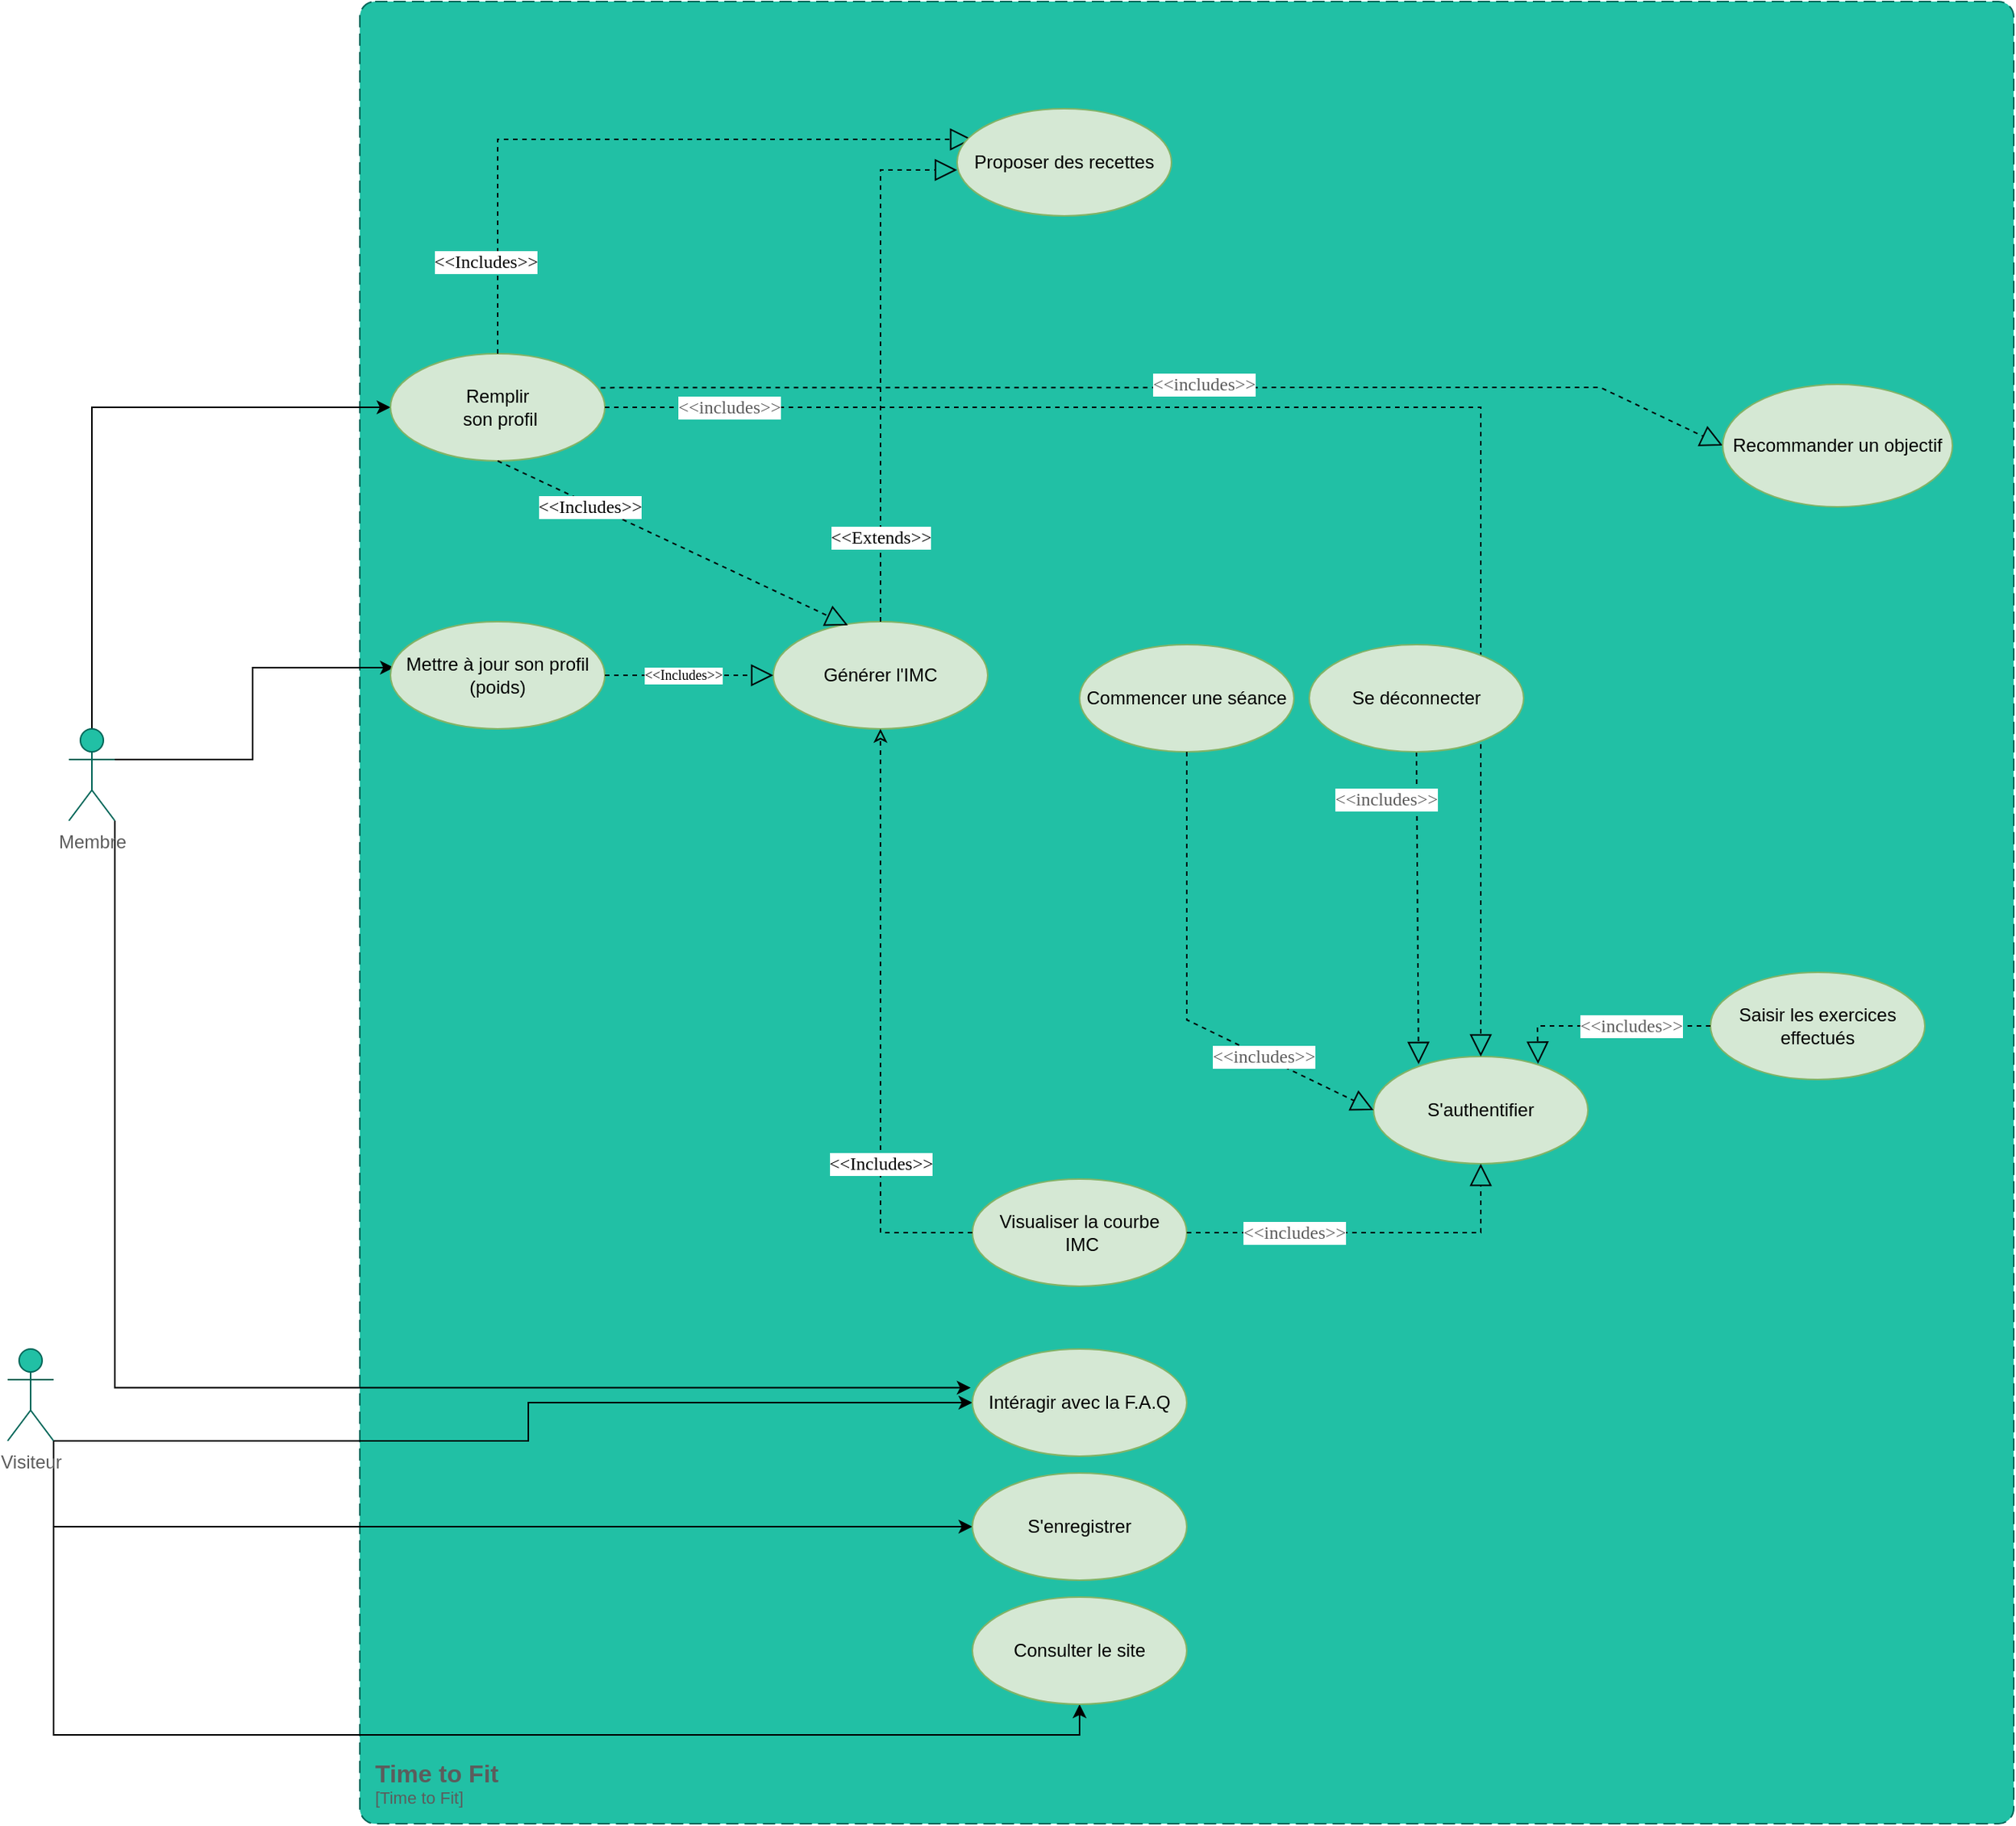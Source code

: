 <mxfile version="16.5.1" type="device" pages="5"><diagram name="Use_case_Diagram" id="awk_IEu2Z2gVNe7rX8bI"><mxGraphModel dx="2782" dy="1102" grid="1" gridSize="10" guides="1" tooltips="1" connect="1" arrows="1" fold="1" page="1" pageScale="1" pageWidth="827" pageHeight="1169" math="0" shadow="0"><root><mxCell id="fLrZU8lNia59K8IGwUj8-0"/><mxCell id="fLrZU8lNia59K8IGwUj8-1" parent="fLrZU8lNia59K8IGwUj8-0"/><object placeholders="1" c4Name="Time to Fit" c4Type="SystemScopeBoundary" c4Application="Time to Fit" label="&lt;font style=&quot;font-size: 16px&quot;&gt;&lt;b&gt;&lt;div style=&quot;text-align: left&quot;&gt;%c4Name%&lt;/div&gt;&lt;/b&gt;&lt;/font&gt;&lt;div style=&quot;text-align: left&quot;&gt;[%c4Application%]&lt;/div&gt;" id="5-Moo6bqKRFE8r_fywq4-5"><mxCell style="rounded=1;fontSize=11;whiteSpace=wrap;html=1;dashed=1;arcSize=20;labelBackgroundColor=none;align=left;verticalAlign=bottom;labelBorderColor=none;spacingTop=0;spacing=10;dashPattern=8 4;metaEdit=1;rotatable=0;perimeter=rectanglePerimeter;noLabel=0;labelPadding=0;allowArrows=0;connectable=0;expand=0;recursiveResize=0;editable=1;pointerEvents=0;absoluteArcSize=1;points=[[0.25,0,0],[0.5,0,0],[0.75,0,0],[1,0.25,0],[1,0.5,0],[1,0.75,0],[0.75,1,0],[0.5,1,0],[0.25,1,0],[0,0.75,0],[0,0.5,0],[0,0.25,0]];fillColor=#21C0A5;strokeColor=#006658;fontColor=#5C5C5C;" parent="fLrZU8lNia59K8IGwUj8-1" vertex="1"><mxGeometry x="40" y="40" width="1080" height="1190" as="geometry"/></mxCell></object><mxCell id="AqdULosHi5ma1TWGIXuR-11" style="edgeStyle=orthogonalEdgeStyle;rounded=0;orthogonalLoop=1;jettySize=auto;html=1;exitX=0.5;exitY=0;exitDx=0;exitDy=0;exitPerimeter=0;entryX=0;entryY=0.5;entryDx=0;entryDy=0;" edge="1" parent="fLrZU8lNia59K8IGwUj8-1" source="5-Moo6bqKRFE8r_fywq4-2" target="5-Moo6bqKRFE8r_fywq4-6"><mxGeometry relative="1" as="geometry"/></mxCell><mxCell id="AqdULosHi5ma1TWGIXuR-12" style="edgeStyle=orthogonalEdgeStyle;rounded=0;orthogonalLoop=1;jettySize=auto;html=1;exitX=1;exitY=0.333;exitDx=0;exitDy=0;exitPerimeter=0;entryX=0.016;entryY=0.428;entryDx=0;entryDy=0;entryPerimeter=0;" edge="1" parent="fLrZU8lNia59K8IGwUj8-1" source="5-Moo6bqKRFE8r_fywq4-2" target="5-Moo6bqKRFE8r_fywq4-39"><mxGeometry relative="1" as="geometry"/></mxCell><mxCell id="AqdULosHi5ma1TWGIXuR-13" style="edgeStyle=orthogonalEdgeStyle;rounded=0;orthogonalLoop=1;jettySize=auto;html=1;exitX=1;exitY=1;exitDx=0;exitDy=0;exitPerimeter=0;entryX=-0.008;entryY=0.361;entryDx=0;entryDy=0;entryPerimeter=0;fontSize=9;" edge="1" parent="fLrZU8lNia59K8IGwUj8-1" source="5-Moo6bqKRFE8r_fywq4-2" target="5-Moo6bqKRFE8r_fywq4-13"><mxGeometry relative="1" as="geometry"><Array as="points"><mxPoint x="-120" y="945"/></Array></mxGeometry></mxCell><mxCell id="5-Moo6bqKRFE8r_fywq4-2" value="Membre" style="shape=umlActor;verticalLabelPosition=bottom;verticalAlign=top;html=1;fillColor=#21C0A5;strokeColor=#006658;fontColor=#5C5C5C;" parent="fLrZU8lNia59K8IGwUj8-1" vertex="1"><mxGeometry x="-150" y="515" width="30" height="60" as="geometry"/></mxCell><mxCell id="AqdULosHi5ma1TWGIXuR-14" style="edgeStyle=orthogonalEdgeStyle;rounded=0;orthogonalLoop=1;jettySize=auto;html=1;exitX=1;exitY=1;exitDx=0;exitDy=0;exitPerimeter=0;entryX=0.5;entryY=1;entryDx=0;entryDy=0;fontSize=9;" edge="1" parent="fLrZU8lNia59K8IGwUj8-1" source="5-Moo6bqKRFE8r_fywq4-3" target="5-Moo6bqKRFE8r_fywq4-18"><mxGeometry relative="1" as="geometry"/></mxCell><mxCell id="AqdULosHi5ma1TWGIXuR-15" style="edgeStyle=orthogonalEdgeStyle;rounded=0;orthogonalLoop=1;jettySize=auto;html=1;exitX=1;exitY=1;exitDx=0;exitDy=0;exitPerimeter=0;entryX=0;entryY=0.5;entryDx=0;entryDy=0;fontSize=9;" edge="1" parent="fLrZU8lNia59K8IGwUj8-1" source="5-Moo6bqKRFE8r_fywq4-3" target="B6ZZCcpnUKU3HFgtWo5v-0"><mxGeometry relative="1" as="geometry"/></mxCell><mxCell id="AqdULosHi5ma1TWGIXuR-16" style="edgeStyle=orthogonalEdgeStyle;rounded=0;orthogonalLoop=1;jettySize=auto;html=1;exitX=1;exitY=1;exitDx=0;exitDy=0;exitPerimeter=0;entryX=0;entryY=0.5;entryDx=0;entryDy=0;fontSize=9;" edge="1" parent="fLrZU8lNia59K8IGwUj8-1" source="5-Moo6bqKRFE8r_fywq4-3" target="5-Moo6bqKRFE8r_fywq4-13"><mxGeometry relative="1" as="geometry"><Array as="points"><mxPoint x="150" y="980"/><mxPoint x="150" y="955"/></Array></mxGeometry></mxCell><mxCell id="5-Moo6bqKRFE8r_fywq4-3" value="Visiteur" style="shape=umlActor;verticalLabelPosition=bottom;verticalAlign=top;html=1;fillColor=#21C0A5;strokeColor=#006658;fontColor=#5C5C5C;" parent="fLrZU8lNia59K8IGwUj8-1" vertex="1"><mxGeometry x="-190" y="920" width="30" height="60" as="geometry"/></mxCell><mxCell id="5-Moo6bqKRFE8r_fywq4-6" value="&lt;div&gt;Remplir&lt;/div&gt;&amp;nbsp;son profil" style="ellipse;whiteSpace=wrap;html=1;fillColor=#d5e8d4;strokeColor=#82b366;" parent="fLrZU8lNia59K8IGwUj8-1" vertex="1"><mxGeometry x="60" y="270" width="140" height="70" as="geometry"/></mxCell><mxCell id="5-Moo6bqKRFE8r_fywq4-7" value="S'authentifier" style="ellipse;whiteSpace=wrap;html=1;fillColor=#d5e8d4;strokeColor=#82b366;" parent="fLrZU8lNia59K8IGwUj8-1" vertex="1"><mxGeometry x="701.99" y="729" width="140" height="70" as="geometry"/></mxCell><mxCell id="5-Moo6bqKRFE8r_fywq4-10" value="Commencer une séance" style="ellipse;whiteSpace=wrap;html=1;fillColor=#d5e8d4;strokeColor=#82b366;" parent="fLrZU8lNia59K8IGwUj8-1" vertex="1"><mxGeometry x="509.99" y="460" width="140" height="70" as="geometry"/></mxCell><mxCell id="5-Moo6bqKRFE8r_fywq4-11" value="" style="endArrow=block;dashed=1;endFill=0;endSize=12;html=1;rounded=0;entryX=0;entryY=0.5;entryDx=0;entryDy=0;strokeColor=#000807;fontColor=#5C5C5C;exitX=0.5;exitY=1;exitDx=0;exitDy=0;strokeWidth=1;" parent="fLrZU8lNia59K8IGwUj8-1" source="5-Moo6bqKRFE8r_fywq4-10" target="5-Moo6bqKRFE8r_fywq4-7" edge="1"><mxGeometry width="160" relative="1" as="geometry"><mxPoint x="589.99" y="580" as="sourcePoint"/><mxPoint x="649.99" y="680" as="targetPoint"/><Array as="points"><mxPoint x="580" y="705"/></Array></mxGeometry></mxCell><mxCell id="5-Moo6bqKRFE8r_fywq4-12" value="&amp;lt;&amp;lt;includes&amp;gt;&amp;gt;" style="edgeLabel;html=1;align=center;verticalAlign=middle;resizable=0;points=[];fontColor=#5C5C5C;fontFamily=Lucida Console;fontSize=12;" parent="5-Moo6bqKRFE8r_fywq4-11" vertex="1" connectable="0"><mxGeometry x="-0.149" relative="1" as="geometry"><mxPoint x="50" y="67" as="offset"/></mxGeometry></mxCell><mxCell id="5-Moo6bqKRFE8r_fywq4-13" value="Intéragir avec la F.A.Q" style="ellipse;whiteSpace=wrap;html=1;fillColor=#d5e8d4;strokeColor=#82b366;" parent="fLrZU8lNia59K8IGwUj8-1" vertex="1"><mxGeometry x="439.99" y="920" width="140" height="70" as="geometry"/></mxCell><mxCell id="5-Moo6bqKRFE8r_fywq4-18" value="Consulter le site&lt;span style=&quot;color: rgba(0 , 0 , 0 , 0) ; font-family: monospace ; font-size: 0px&quot;&gt;%3CmxGraphModel%3E%3Croot%3E%3CmxCell%20id%3D%220%22%2F%3E%3CmxCell%20id%3D%221%22%20parent%3D%220%22%2F%3E%3CmxCell%20id%3D%222%22%20value%3D%22%22%20style%3D%22endArrow%3Dblock%3Bdashed%3D1%3BendFill%3D0%3BendSize%3D12%3Bhtml%3D1%3Brounded%3D0%3BentryX%3D0.5%3BentryY%3D0%3BentryDx%3D0%3BentryDy%3D0%3B%22%20edge%3D%221%22%20parent%3D%221%22%3E%3CmxGeometry%20width%3D%22160%22%20relative%3D%221%22%20as%3D%22geometry%22%3E%3CmxPoint%20x%3D%22-310%22%20y%3D%22-660.56%22%20as%3D%22sourcePoint%22%2F%3E%3CmxPoint%20x%3D%22-220%22%20y%3D%22-530%22%20as%3D%22targetPoint%22%2F%3E%3CArray%20as%3D%22points%22%3E%3CmxPoint%20x%3D%22-220%22%20y%3D%22-661%22%2F%3E%3C%2FArray%3E%3C%2FmxGeometry%3E%3C%2FmxCell%3E%3C%2Froot%3E%3C%2FmxGraphModel%3E&lt;/span&gt;" style="ellipse;whiteSpace=wrap;html=1;fillColor=#d5e8d4;strokeColor=#82b366;" parent="fLrZU8lNia59K8IGwUj8-1" vertex="1"><mxGeometry x="439.99" y="1082" width="140" height="70" as="geometry"/></mxCell><mxCell id="5-Moo6bqKRFE8r_fywq4-21" value="Saisir les exercices effectués&lt;span style=&quot;color: rgba(0 , 0 , 0 , 0) ; font-family: monospace ; font-size: 0px&quot;&gt;%3CmxGraphModel%3E%3Croot%3E%3CmxCell%20id%3D%220%22%2F%3E%3CmxCell%20id%3D%221%22%20parent%3D%220%22%2F%3E%3CmxCell%20id%3D%222%22%20value%3D%22%22%20style%3D%22endArrow%3Dblock%3Bdashed%3D1%3BendFill%3D0%3BendSize%3D12%3Bhtml%3D1%3Brounded%3D0%3BentryX%3D0.5%3BentryY%3D0%3BentryDx%3D0%3BentryDy%3D0%3B%22%20edge%3D%221%22%20parent%3D%221%22%3E%3CmxGeometry%20width%3D%22160%22%20relative%3D%221%22%20as%3D%22geometry%22%3E%3CmxPoint%20x%3D%22-310%22%20y%3D%22-660.56%22%20as%3D%22sourcePoint%22%2F%3E%3CmxPoint%20x%3D%22-220%22%20y%3D%22-530%22%20as%3D%22targetPoint%22%2F%3E%3CArray%20as%3D%22points%22%3E%3CmxPoint%20x%3D%22-220%22%20y%3D%22-661%22%2F%3E%3C%2FArray%3E%3C%2FmxGeometry%3E%3C%2FmxCell%3E%3C%2Froot%3E%3C%2FmxGraphModel%3E&lt;/span&gt;" style="ellipse;whiteSpace=wrap;html=1;fillColor=#d5e8d4;strokeColor=#82b366;" parent="fLrZU8lNia59K8IGwUj8-1" vertex="1"><mxGeometry x="921.99" y="674" width="140" height="70" as="geometry"/></mxCell><mxCell id="5-Moo6bqKRFE8r_fywq4-22" value="" style="endArrow=block;dashed=1;endFill=0;endSize=12;html=1;rounded=0;exitX=0.767;exitY=0.067;exitDx=0;exitDy=0;exitPerimeter=0;strokeColor=#000807;fontColor=#5C5C5C;entryX=0.767;entryY=0.067;entryDx=0;entryDy=0;entryPerimeter=0;strokeWidth=1;" parent="fLrZU8lNia59K8IGwUj8-1" target="5-Moo6bqKRFE8r_fywq4-7" edge="1"><mxGeometry width="160" relative="1" as="geometry"><mxPoint x="921.99" y="709" as="sourcePoint"/><mxPoint x="501.99" y="748.44" as="targetPoint"/><Array as="points"><mxPoint x="808.99" y="709"/></Array></mxGeometry></mxCell><mxCell id="5-Moo6bqKRFE8r_fywq4-23" value="&amp;lt;&amp;lt;includes&amp;gt;&amp;gt;" style="edgeLabel;html=1;align=center;verticalAlign=middle;resizable=0;points=[];fontColor=#5C5C5C;fontFamily=Lucida Console;fontSize=12;" parent="5-Moo6bqKRFE8r_fywq4-22" vertex="1" connectable="0"><mxGeometry x="-0.078" y="1" relative="1" as="geometry"><mxPoint x="11" y="-1" as="offset"/></mxGeometry></mxCell><mxCell id="5-Moo6bqKRFE8r_fywq4-24" value="Visualiser la courbe&lt;br&gt;&amp;nbsp;IMC" style="ellipse;whiteSpace=wrap;html=1;fillColor=#d5e8d4;strokeColor=#82b366;" parent="fLrZU8lNia59K8IGwUj8-1" vertex="1"><mxGeometry x="439.99" y="809" width="140" height="70" as="geometry"/></mxCell><mxCell id="5-Moo6bqKRFE8r_fywq4-25" value="" style="endArrow=block;dashed=1;endFill=0;endSize=12;html=1;rounded=0;strokeColor=#000807;fontColor=#5C5C5C;entryX=1;entryY=0.5;entryDx=0;entryDy=0;exitX=1;exitY=0.5;exitDx=0;exitDy=0;strokeWidth=1;" parent="fLrZU8lNia59K8IGwUj8-1" source="5-Moo6bqKRFE8r_fywq4-24" edge="1"><mxGeometry width="160" relative="1" as="geometry"><mxPoint x="881.99" y="849" as="sourcePoint"/><mxPoint x="771.99" y="799" as="targetPoint"/><Array as="points"><mxPoint x="772" y="844"/></Array></mxGeometry></mxCell><mxCell id="5-Moo6bqKRFE8r_fywq4-26" value="&amp;lt;&amp;lt;includes&amp;gt;&amp;gt;" style="edgeLabel;html=1;align=center;verticalAlign=middle;resizable=0;points=[];fontColor=#5C5C5C;fontFamily=Lucida Console;fontSize=12;" parent="5-Moo6bqKRFE8r_fywq4-25" vertex="1" connectable="0"><mxGeometry x="0.078" y="-1" relative="1" as="geometry"><mxPoint x="-58" y="-1" as="offset"/></mxGeometry></mxCell><mxCell id="5-Moo6bqKRFE8r_fywq4-28" value="" style="endArrow=block;dashed=1;endFill=0;endSize=12;html=1;rounded=0;strokeColor=#000807;fontColor=#5C5C5C;exitX=0.5;exitY=1;exitDx=0;exitDy=0;entryX=0.21;entryY=0.071;entryDx=0;entryDy=0;entryPerimeter=0;strokeWidth=1;" parent="fLrZU8lNia59K8IGwUj8-1" source="5-Moo6bqKRFE8r_fywq4-27" target="5-Moo6bqKRFE8r_fywq4-7" edge="1"><mxGeometry width="160" relative="1" as="geometry"><mxPoint x="730" y="590" as="sourcePoint"/><mxPoint x="729.99" y="670" as="targetPoint"/><Array as="points"/></mxGeometry></mxCell><mxCell id="5-Moo6bqKRFE8r_fywq4-29" value="&amp;lt;&amp;lt;includes&amp;gt;&amp;gt;" style="edgeLabel;html=1;align=center;verticalAlign=middle;resizable=0;points=[];fontColor=#5C5C5C;fontFamily=Lucida Console;fontSize=12;" parent="5-Moo6bqKRFE8r_fywq4-28" vertex="1" connectable="0"><mxGeometry x="-0.004" y="-3" relative="1" as="geometry"><mxPoint x="-18" y="-71" as="offset"/></mxGeometry></mxCell><mxCell id="5-Moo6bqKRFE8r_fywq4-30" value="Générer l'IMC" style="ellipse;whiteSpace=wrap;html=1;fillColor=#d5e8d4;strokeColor=#82b366;" parent="fLrZU8lNia59K8IGwUj8-1" vertex="1"><mxGeometry x="310" y="445" width="140" height="70" as="geometry"/></mxCell><mxCell id="5-Moo6bqKRFE8r_fywq4-31" value="" style="endArrow=block;dashed=1;endFill=0;endSize=12;html=1;rounded=0;strokeColor=#000807;fontColor=#5C5C5C;exitX=0.5;exitY=0;exitDx=0;exitDy=0;strokeWidth=1;entryX=0.071;entryY=0.286;entryDx=0;entryDy=0;entryPerimeter=0;" parent="fLrZU8lNia59K8IGwUj8-1" source="5-Moo6bqKRFE8r_fywq4-6" target="5-Moo6bqKRFE8r_fywq4-34" edge="1"><mxGeometry width="160" relative="1" as="geometry"><mxPoint x="460" y="675" as="sourcePoint"/><mxPoint x="440" y="110" as="targetPoint"/><Array as="points"><mxPoint x="130" y="130"/></Array></mxGeometry></mxCell><mxCell id="5-Moo6bqKRFE8r_fywq4-33" value="&amp;lt;&amp;lt;Includes&amp;gt;&amp;gt;" style="edgeLabel;html=1;align=center;verticalAlign=middle;resizable=0;points=[];fontFamily=Lucida Console;fontSize=12;" parent="5-Moo6bqKRFE8r_fywq4-31" vertex="1" connectable="0"><mxGeometry x="-0.283" y="2" relative="1" as="geometry"><mxPoint x="-30" y="82" as="offset"/></mxGeometry></mxCell><mxCell id="5-Moo6bqKRFE8r_fywq4-34" value="Proposer des recettes" style="ellipse;whiteSpace=wrap;html=1;fillColor=#d5e8d4;strokeColor=#82b366;" parent="fLrZU8lNia59K8IGwUj8-1" vertex="1"><mxGeometry x="430" y="110" width="140" height="70" as="geometry"/></mxCell><mxCell id="5-Moo6bqKRFE8r_fywq4-37" value="" style="rounded=0;orthogonalLoop=1;jettySize=auto;html=1;strokeWidth=1;dashed=1;startArrow=none;endArrow=classic;edgeStyle=orthogonalEdgeStyle;startFill=0;endFill=0;strokeColor=#020502;sketch=0;exitX=0;exitY=0.5;exitDx=0;exitDy=0;entryX=0.5;entryY=1;entryDx=0;entryDy=0;" parent="fLrZU8lNia59K8IGwUj8-1" edge="1"><mxGeometry relative="1" as="geometry"><mxPoint x="439.95" y="844" as="sourcePoint"/><mxPoint x="379.96" y="515" as="targetPoint"/><Array as="points"><mxPoint x="380" y="844"/></Array></mxGeometry></mxCell><mxCell id="5-Moo6bqKRFE8r_fywq4-38" value="&lt;div style=&quot;font-size: 12px;&quot;&gt;&amp;lt;&amp;lt;Includes&amp;gt;&amp;gt;&lt;/div&gt;" style="edgeLabel;html=1;align=center;verticalAlign=middle;resizable=0;points=[];fontFamily=Lucida Console;fontSize=12;" parent="5-Moo6bqKRFE8r_fywq4-37" vertex="1" connectable="0"><mxGeometry x="-0.706" y="-1" relative="1" as="geometry"><mxPoint x="-3" y="-44" as="offset"/></mxGeometry></mxCell><mxCell id="5-Moo6bqKRFE8r_fywq4-39" value="Mettre à jour son profil&lt;br&gt;(poids)" style="ellipse;whiteSpace=wrap;html=1;fillColor=#d5e8d4;strokeColor=#82b366;" parent="fLrZU8lNia59K8IGwUj8-1" vertex="1"><mxGeometry x="60" y="445" width="140" height="70" as="geometry"/></mxCell><mxCell id="B6ZZCcpnUKU3HFgtWo5v-0" value="S'enregistrer" style="ellipse;whiteSpace=wrap;html=1;fillColor=#d5e8d4;strokeColor=#82b366;" parent="fLrZU8lNia59K8IGwUj8-1" vertex="1"><mxGeometry x="439.99" y="1001" width="140" height="70" as="geometry"/></mxCell><mxCell id="AqdULosHi5ma1TWGIXuR-7" value="" style="endArrow=block;dashed=1;endFill=0;endSize=12;html=1;rounded=0;entryX=0;entryY=0.5;entryDx=0;entryDy=0;strokeColor=#000807;fontColor=#5C5C5C;exitX=1;exitY=0.5;exitDx=0;exitDy=0;strokeWidth=1;" edge="1" parent="fLrZU8lNia59K8IGwUj8-1" source="5-Moo6bqKRFE8r_fywq4-39" target="5-Moo6bqKRFE8r_fywq4-30"><mxGeometry width="160" relative="1" as="geometry"><mxPoint x="180.0" y="460" as="sourcePoint"/><mxPoint x="334.66" y="406.99" as="targetPoint"/><Array as="points"/></mxGeometry></mxCell><mxCell id="AqdULosHi5ma1TWGIXuR-8" value="&amp;lt;&amp;lt;Includes&amp;gt;&amp;gt;" style="edgeLabel;html=1;align=center;verticalAlign=middle;resizable=0;points=[];fontFamily=Lucida Console;fontSize=9;" vertex="1" connectable="0" parent="AqdULosHi5ma1TWGIXuR-7"><mxGeometry x="-0.283" y="2" relative="1" as="geometry"><mxPoint x="11" y="2" as="offset"/></mxGeometry></mxCell><mxCell id="AqdULosHi5ma1TWGIXuR-18" value="" style="endArrow=block;dashed=1;endFill=0;endSize=12;html=1;rounded=0;strokeColor=#000807;fontColor=#5C5C5C;exitX=0.5;exitY=1;exitDx=0;exitDy=0;strokeWidth=1;entryX=0.348;entryY=0.033;entryDx=0;entryDy=0;entryPerimeter=0;" edge="1" parent="fLrZU8lNia59K8IGwUj8-1" source="5-Moo6bqKRFE8r_fywq4-6" target="5-Moo6bqKRFE8r_fywq4-30"><mxGeometry width="160" relative="1" as="geometry"><mxPoint x="240" y="410" as="sourcePoint"/><mxPoint x="360" y="390" as="targetPoint"/><Array as="points"/></mxGeometry></mxCell><mxCell id="AqdULosHi5ma1TWGIXuR-19" value="&amp;lt;&amp;lt;Includes&amp;gt;&amp;gt;" style="edgeLabel;html=1;align=center;verticalAlign=middle;resizable=0;points=[];fontFamily=Lucida Console;fontSize=12;" vertex="1" connectable="0" parent="AqdULosHi5ma1TWGIXuR-18"><mxGeometry x="-0.283" y="2" relative="1" as="geometry"><mxPoint x="-23" y="-7" as="offset"/></mxGeometry></mxCell><mxCell id="AqdULosHi5ma1TWGIXuR-21" value="" style="endArrow=block;dashed=1;endFill=0;endSize=12;html=1;rounded=0;strokeColor=#000807;fontColor=#5C5C5C;strokeWidth=1;exitX=1;exitY=0.5;exitDx=0;exitDy=0;entryX=0.5;entryY=0;entryDx=0;entryDy=0;" edge="1" parent="fLrZU8lNia59K8IGwUj8-1" source="5-Moo6bqKRFE8r_fywq4-6" target="5-Moo6bqKRFE8r_fywq4-7"><mxGeometry width="160" relative="1" as="geometry"><mxPoint x="480" y="285.5" as="sourcePoint"/><mxPoint x="780" y="390" as="targetPoint"/><Array as="points"><mxPoint x="772" y="305"/></Array></mxGeometry></mxCell><mxCell id="AqdULosHi5ma1TWGIXuR-22" value="&amp;lt;&amp;lt;includes&amp;gt;&amp;gt;" style="edgeLabel;html=1;align=center;verticalAlign=middle;resizable=0;points=[];fontColor=#5C5C5C;fontFamily=Lucida Console;fontSize=12;" vertex="1" connectable="0" parent="AqdULosHi5ma1TWGIXuR-21"><mxGeometry x="-0.638" y="1" relative="1" as="geometry"><mxPoint x="-100" y="1" as="offset"/></mxGeometry></mxCell><mxCell id="5-Moo6bqKRFE8r_fywq4-27" value="Se déconnecter" style="ellipse;whiteSpace=wrap;html=1;fillColor=#d5e8d4;strokeColor=#82b366;" parent="fLrZU8lNia59K8IGwUj8-1" vertex="1"><mxGeometry x="659.99" y="460" width="140" height="70" as="geometry"/></mxCell><mxCell id="AqdULosHi5ma1TWGIXuR-23" value="" style="endArrow=block;dashed=1;endFill=0;endSize=12;html=1;rounded=0;strokeColor=#000807;fontColor=#5C5C5C;exitX=0.5;exitY=0;exitDx=0;exitDy=0;strokeWidth=1;" edge="1" parent="fLrZU8lNia59K8IGwUj8-1" source="5-Moo6bqKRFE8r_fywq4-30"><mxGeometry width="160" relative="1" as="geometry"><mxPoint x="380" y="410" as="sourcePoint"/><mxPoint x="430" y="150" as="targetPoint"/><Array as="points"><mxPoint x="380" y="150"/></Array></mxGeometry></mxCell><mxCell id="AqdULosHi5ma1TWGIXuR-24" value="&amp;lt;&amp;lt;Extends&amp;gt;&amp;gt;" style="edgeLabel;html=1;align=center;verticalAlign=middle;resizable=0;points=[];fontFamily=Lucida Console;fontSize=12;" vertex="1" connectable="0" parent="AqdULosHi5ma1TWGIXuR-23"><mxGeometry x="-0.283" y="2" relative="1" as="geometry"><mxPoint x="2" y="68" as="offset"/></mxGeometry></mxCell><mxCell id="AqdULosHi5ma1TWGIXuR-25" value="" style="endArrow=block;dashed=1;endFill=0;endSize=12;html=1;rounded=0;strokeColor=#000807;fontColor=#5C5C5C;strokeWidth=1;exitX=0.981;exitY=0.317;exitDx=0;exitDy=0;exitPerimeter=0;entryX=0;entryY=0.5;entryDx=0;entryDy=0;" edge="1" parent="fLrZU8lNia59K8IGwUj8-1" source="5-Moo6bqKRFE8r_fywq4-6" target="LZ_Q0hGaQCrUwhQmrI5N-0"><mxGeometry width="160" relative="1" as="geometry"><mxPoint x="300.0" y="220" as="sourcePoint"/><mxPoint x="910" y="292" as="targetPoint"/><Array as="points"><mxPoint x="850" y="292"/></Array></mxGeometry></mxCell><mxCell id="AqdULosHi5ma1TWGIXuR-26" value="&amp;lt;&amp;lt;includes&amp;gt;&amp;gt;" style="edgeLabel;html=1;align=center;verticalAlign=middle;resizable=0;points=[];fontColor=#5C5C5C;fontFamily=Lucida Console;fontSize=12;" vertex="1" connectable="0" parent="AqdULosHi5ma1TWGIXuR-25"><mxGeometry x="-0.638" y="1" relative="1" as="geometry"><mxPoint x="259" y="-1" as="offset"/></mxGeometry></mxCell><mxCell id="LZ_Q0hGaQCrUwhQmrI5N-0" value="Recommander un objectif" style="ellipse;whiteSpace=wrap;html=1;fillColor=#d5e8d4;strokeColor=#82b366;" vertex="1" parent="fLrZU8lNia59K8IGwUj8-1"><mxGeometry x="930" y="290" width="150" height="80" as="geometry"/></mxCell></root></mxGraphModel></diagram><diagram name="Register_Diagram" id="ewWtLnPpkIM8o4wOrl4G"><mxGraphModel dx="1662" dy="2072" grid="1" gridSize="10" guides="1" tooltips="1" connect="1" arrows="1" fold="1" page="1" pageScale="1" pageWidth="827" pageHeight="1169" math="0" shadow="0"><root><mxCell id="RYLnE3aSsPZ83BlJELiR-0"/><mxCell id="RYLnE3aSsPZ83BlJELiR-1" parent="RYLnE3aSsPZ83BlJELiR-0"/><mxCell id="ZDGxiLYGIK6fewVEwY1h-0" value="alt" style="strokeColor=inherit;fillColor=inherit;gradientColor=inherit;html=1;shape=mxgraph.sysml.package;labelX=35;fontStyle=1;align=left;verticalAlign=top;spacingLeft=5;spacingTop=-3;" parent="RYLnE3aSsPZ83BlJELiR-1" vertex="1"><mxGeometry x="670" y="54" width="1300" height="706" as="geometry"/></mxCell><mxCell id="RYLnE3aSsPZ83BlJELiR-2" value="Sign Up Form" style="shape=umlBoundary;whiteSpace=wrap;html=1;" parent="RYLnE3aSsPZ83BlJELiR-1" vertex="1"><mxGeometry x="1255.63" y="-365.55" width="66.25" height="50.73" as="geometry"/></mxCell><mxCell id="RYLnE3aSsPZ83BlJELiR-3" value="User Account Controller" style="ellipse;shape=umlControl;whiteSpace=wrap;html=1;" parent="RYLnE3aSsPZ83BlJELiR-1" vertex="1"><mxGeometry x="1480" y="-365.55" width="70" height="74.82" as="geometry"/></mxCell><mxCell id="RYLnE3aSsPZ83BlJELiR-4" value="" style="strokeColor=inherit;fillColor=inherit;gradientColor=inherit;endArrow=open;html=1;edgeStyle=none;verticalAlign=bottom;labelBackgroundColor=none;endSize=12;rounded=0;exitX=1.1;exitY=0.141;exitDx=0;exitDy=0;exitPerimeter=0;strokeWidth=2;fontSize=12;" parent="RYLnE3aSsPZ83BlJELiR-1" source="RYLnE3aSsPZ83BlJELiR-31" edge="1"><mxGeometry x="-1" y="-268" relative="1" as="geometry"><mxPoint x="648" y="702.55" as="sourcePoint"/><mxPoint x="1285" y="-186.18" as="targetPoint"/><mxPoint x="-93" y="-17" as="offset"/></mxGeometry></mxCell><mxCell id="RYLnE3aSsPZ83BlJELiR-5" value="Fill Register Form" style="align=right;html=1;verticalAlign=bottom;labelBackgroundColor=none;fontSize=12;" parent="RYLnE3aSsPZ83BlJELiR-4" connectable="0" vertex="1"><mxGeometry x="1" relative="1" as="geometry"><mxPoint x="-60" y="-1" as="offset"/></mxGeometry></mxCell><mxCell id="RYLnE3aSsPZ83BlJELiR-6" value="" style="html=1;points=[];perimeter=orthogonalPerimeter;fontSize=12;" parent="RYLnE3aSsPZ83BlJELiR-1" vertex="1"><mxGeometry x="1283.75" y="-189.18" width="10" height="35.37" as="geometry"/></mxCell><mxCell id="RYLnE3aSsPZ83BlJELiR-7" value="" style="strokeColor=inherit;fillColor=inherit;gradientColor=inherit;endArrow=none;html=1;edgeStyle=none;dashed=1;rounded=0;exitX=0.518;exitY=1.061;exitDx=0;exitDy=0;exitPerimeter=0;startArrow=none;fontSize=12;" parent="RYLnE3aSsPZ83BlJELiR-1" source="RYLnE3aSsPZ83BlJELiR-18" target="RYLnE3aSsPZ83BlJELiR-6" edge="1"><mxGeometry relative="1" as="geometry"><mxPoint x="1625.25" y="1132.55" as="targetPoint"/><mxPoint x="1622.47" y="794.425" as="sourcePoint"/></mxGeometry></mxCell><mxCell id="RYLnE3aSsPZ83BlJELiR-8" value="Submit Form Data" style="html=1;verticalAlign=bottom;labelBackgroundColor=none;endArrow=open;endFill=0;rounded=0;exitX=1.011;exitY=0.136;exitDx=0;exitDy=0;exitPerimeter=0;entryX=0;entryY=0.109;entryDx=0;entryDy=0;entryPerimeter=0;" parent="RYLnE3aSsPZ83BlJELiR-1" source="RYLnE3aSsPZ83BlJELiR-9" target="RYLnE3aSsPZ83BlJELiR-11" edge="1"><mxGeometry width="160" relative="1" as="geometry"><mxPoint x="891" y="1785.82" as="sourcePoint"/><mxPoint x="1051" y="1785.82" as="targetPoint"/></mxGeometry></mxCell><mxCell id="RYLnE3aSsPZ83BlJELiR-9" value="" style="html=1;points=[];perimeter=orthogonalPerimeter;" parent="RYLnE3aSsPZ83BlJELiR-1" vertex="1"><mxGeometry x="1283.75" y="-17.18" width="10" height="25" as="geometry"/></mxCell><mxCell id="RYLnE3aSsPZ83BlJELiR-10" value="" style="strokeColor=inherit;fillColor=inherit;gradientColor=inherit;endArrow=none;html=1;edgeStyle=none;dashed=1;rounded=0;exitX=0.518;exitY=1.061;exitDx=0;exitDy=0;exitPerimeter=0;startArrow=none;" parent="RYLnE3aSsPZ83BlJELiR-1" source="RYLnE3aSsPZ83BlJELiR-6" target="RYLnE3aSsPZ83BlJELiR-9" edge="1"><mxGeometry relative="1" as="geometry"><mxPoint x="1625.25" y="1086.55" as="targetPoint"/><mxPoint x="1621.93" y="837.04" as="sourcePoint"/></mxGeometry></mxCell><mxCell id="RYLnE3aSsPZ83BlJELiR-11" value="" style="html=1;points=[];perimeter=orthogonalPerimeter;" parent="RYLnE3aSsPZ83BlJELiR-1" vertex="1"><mxGeometry x="1515" y="-17.18" width="10" height="25" as="geometry"/></mxCell><mxCell id="RYLnE3aSsPZ83BlJELiR-12" value="" style="strokeColor=inherit;fillColor=inherit;gradientColor=inherit;endArrow=none;html=1;edgeStyle=none;dashed=1;rounded=0;exitX=0.594;exitY=1.023;exitDx=0;exitDy=0;exitPerimeter=0;" parent="RYLnE3aSsPZ83BlJELiR-1" source="RYLnE3aSsPZ83BlJELiR-3" target="RYLnE3aSsPZ83BlJELiR-11" edge="1"><mxGeometry relative="1" as="geometry"><mxPoint x="1853" y="1086.55" as="targetPoint"/><mxPoint x="1847.7" y="766.97" as="sourcePoint"/></mxGeometry></mxCell><mxCell id="RYLnE3aSsPZ83BlJELiR-13" value="Valid Form Data" style="html=1;verticalAlign=bottom;endArrow=open;dashed=1;endSize=8;rounded=0;exitX=0;exitY=0.86;exitDx=0;exitDy=0;exitPerimeter=0;entryX=1.125;entryY=0.867;entryDx=0;entryDy=0;entryPerimeter=0;" parent="RYLnE3aSsPZ83BlJELiR-1" source="RYLnE3aSsPZ83BlJELiR-21" target="RYLnE3aSsPZ83BlJELiR-22" edge="1"><mxGeometry relative="1" as="geometry"><mxPoint x="1076.75" y="1136.005" as="sourcePoint"/><mxPoint x="856.75" y="1136.555" as="targetPoint"/></mxGeometry></mxCell><mxCell id="RYLnE3aSsPZ83BlJELiR-14" value="" style="strokeColor=inherit;fillColor=inherit;gradientColor=inherit;endArrow=none;html=1;edgeStyle=none;dashed=1;rounded=0;exitX=0.417;exitY=0.98;exitDx=0;exitDy=0;exitPerimeter=0;startArrow=none;entryX=0.383;entryY=0.01;entryDx=0;entryDy=0;entryPerimeter=0;" parent="RYLnE3aSsPZ83BlJELiR-1" source="RYLnE3aSsPZ83BlJELiR-11" target="RYLnE3aSsPZ83BlJELiR-21" edge="1"><mxGeometry relative="1" as="geometry"><mxPoint x="1083.94" y="1072.5" as="targetPoint"/><mxPoint x="1083.94" y="1095.575" as="sourcePoint"/></mxGeometry></mxCell><mxCell id="RYLnE3aSsPZ83BlJELiR-15" style="edgeStyle=orthogonalEdgeStyle;rounded=0;orthogonalLoop=1;jettySize=auto;html=1;fontSize=12;" parent="RYLnE3aSsPZ83BlJELiR-1" source="RYLnE3aSsPZ83BlJELiR-6" edge="1"><mxGeometry relative="1" as="geometry"><mxPoint x="1294.0" y="-159.18" as="targetPoint"/><Array as="points"><mxPoint x="1314" y="-179.18"/><mxPoint x="1314" y="-159.18"/><mxPoint x="1294" y="-159.18"/></Array></mxGeometry></mxCell><mxCell id="RYLnE3aSsPZ83BlJELiR-16" value="check data" style="edgeLabel;html=1;align=center;verticalAlign=middle;resizable=0;points=[];fontSize=12;" parent="RYLnE3aSsPZ83BlJELiR-15" vertex="1" connectable="0"><mxGeometry x="-0.243" y="-2" relative="1" as="geometry"><mxPoint x="38" y="5" as="offset"/></mxGeometry></mxCell><mxCell id="RYLnE3aSsPZ83BlJELiR-17" value="Register Form navigate " style="html=1;verticalAlign=bottom;labelBackgroundColor=none;endArrow=open;endFill=0;rounded=0;exitX=1.038;exitY=0.072;exitDx=0;exitDy=0;exitPerimeter=0;entryX=-0.138;entryY=0.146;entryDx=0;entryDy=0;entryPerimeter=0;fontSize=12;strokeWidth=2;" parent="RYLnE3aSsPZ83BlJELiR-1" target="RYLnE3aSsPZ83BlJELiR-18" edge="1"><mxGeometry width="160" relative="1" as="geometry"><mxPoint x="1095.38" y="-258.02" as="sourcePoint"/><mxPoint x="848.03" y="556.36" as="targetPoint"/></mxGeometry></mxCell><mxCell id="RYLnE3aSsPZ83BlJELiR-18" value="" style="html=1;points=[];perimeter=orthogonalPerimeter;fontSize=12;" parent="RYLnE3aSsPZ83BlJELiR-1" vertex="1"><mxGeometry x="1283.75" y="-266.18" width="10" height="47" as="geometry"/></mxCell><mxCell id="RYLnE3aSsPZ83BlJELiR-19" value="" style="strokeColor=inherit;fillColor=inherit;gradientColor=inherit;endArrow=none;html=1;edgeStyle=none;dashed=1;rounded=0;exitX=0.518;exitY=1.061;exitDx=0;exitDy=0;exitPerimeter=0;" parent="RYLnE3aSsPZ83BlJELiR-1" source="RYLnE3aSsPZ83BlJELiR-2" target="RYLnE3aSsPZ83BlJELiR-18" edge="1"><mxGeometry relative="1" as="geometry"><mxPoint x="1632.47" y="795.82" as="targetPoint"/><mxPoint x="1632.47" y="658.425" as="sourcePoint"/></mxGeometry></mxCell><mxCell id="RYLnE3aSsPZ83BlJELiR-20" value="Display Register Form" style="html=1;verticalAlign=bottom;endArrow=open;dashed=1;endSize=8;rounded=0;exitX=0.008;exitY=0.87;exitDx=0;exitDy=0;exitPerimeter=0;entryX=1.055;entryY=0.914;entryDx=0;entryDy=0;entryPerimeter=0;fontSize=12;strokeWidth=2;" parent="RYLnE3aSsPZ83BlJELiR-1" edge="1"><mxGeometry relative="1" as="geometry"><mxPoint x="1283.83" y="-229.29" as="sourcePoint"/><mxPoint x="1095.55" y="-229.136" as="targetPoint"/></mxGeometry></mxCell><mxCell id="RYLnE3aSsPZ83BlJELiR-21" value="" style="html=1;points=[];perimeter=orthogonalPerimeter;" parent="RYLnE3aSsPZ83BlJELiR-1" vertex="1"><mxGeometry x="1515" y="311" width="10" height="254" as="geometry"/></mxCell><mxCell id="RYLnE3aSsPZ83BlJELiR-22" value="" style="html=1;points=[];perimeter=orthogonalPerimeter;" parent="RYLnE3aSsPZ83BlJELiR-1" vertex="1"><mxGeometry x="1283.75" y="305" width="10" height="260" as="geometry"/></mxCell><mxCell id="RYLnE3aSsPZ83BlJELiR-23" value="" style="strokeColor=inherit;fillColor=inherit;gradientColor=inherit;endArrow=none;html=1;edgeStyle=none;dashed=1;rounded=0;startArrow=none;exitX=0.68;exitY=1.031;exitDx=0;exitDy=0;exitPerimeter=0;entryX=0.542;entryY=-0.015;entryDx=0;entryDy=0;entryPerimeter=0;" parent="RYLnE3aSsPZ83BlJELiR-1" source="RYLnE3aSsPZ83BlJELiR-9" target="RYLnE3aSsPZ83BlJELiR-22" edge="1"><mxGeometry relative="1" as="geometry"><mxPoint x="852.86" y="1074.25" as="targetPoint"/><mxPoint x="818" y="1110" as="sourcePoint"/></mxGeometry></mxCell><mxCell id="RYLnE3aSsPZ83BlJELiR-24" value="" style="strokeColor=inherit;fillColor=inherit;gradientColor=inherit;endArrow=open;html=1;edgeStyle=none;verticalAlign=bottom;labelBackgroundColor=none;endSize=12;rounded=0;exitX=-0.292;exitY=0.921;exitDx=0;exitDy=0;exitPerimeter=0;entryX=1.083;entryY=0.907;entryDx=0;entryDy=0;entryPerimeter=0;" parent="RYLnE3aSsPZ83BlJELiR-1" source="RYLnE3aSsPZ83BlJELiR-22" edge="1"><mxGeometry x="1" y="-122" relative="1" as="geometry"><mxPoint x="828" y="1156" as="sourcePoint"/><mxPoint x="1095.83" y="544.634" as="targetPoint"/><mxPoint x="-122" y="109" as="offset"/></mxGeometry></mxCell><mxCell id="RYLnE3aSsPZ83BlJELiR-25" value="" style="align=right;html=1;verticalAlign=bottom;labelBackgroundColor=none;" parent="RYLnE3aSsPZ83BlJELiR-24" connectable="0" vertex="1"><mxGeometry x="1" relative="1" as="geometry"><mxPoint x="-60" y="-1" as="offset"/></mxGeometry></mxCell><mxCell id="RYLnE3aSsPZ83BlJELiR-26" value="&lt;div&gt;Registration Success&lt;/div&gt;" style="edgeLabel;html=1;align=center;verticalAlign=middle;resizable=0;points=[];" parent="RYLnE3aSsPZ83BlJELiR-24" vertex="1" connectable="0"><mxGeometry x="-0.274" y="1" relative="1" as="geometry"><mxPoint x="-28" y="-14" as="offset"/></mxGeometry></mxCell><mxCell id="RYLnE3aSsPZ83BlJELiR-27" value="Invalid Form Data" style="html=1;verticalAlign=bottom;endArrow=open;dashed=1;endSize=8;rounded=0;exitX=0.75;exitY=-0.003;exitDx=0;exitDy=0;exitPerimeter=0;" parent="RYLnE3aSsPZ83BlJELiR-1" source="RYLnE3aSsPZ83BlJELiR-21" target="RYLnE3aSsPZ83BlJELiR-22" edge="1"><mxGeometry x="0.027" y="-5" relative="1" as="geometry"><mxPoint x="1078.82" y="1207" as="sourcePoint"/><mxPoint x="856.75" y="1206.995" as="targetPoint"/><mxPoint as="offset"/></mxGeometry></mxCell><mxCell id="RYLnE3aSsPZ83BlJELiR-28" value="" style="strokeColor=inherit;fillColor=inherit;gradientColor=inherit;endArrow=open;html=1;edgeStyle=none;verticalAlign=bottom;labelBackgroundColor=none;endSize=12;rounded=0;exitX=-0.042;exitY=0.072;exitDx=0;exitDy=0;exitPerimeter=0;" parent="RYLnE3aSsPZ83BlJELiR-1" source="RYLnE3aSsPZ83BlJELiR-22" edge="1"><mxGeometry x="1" y="250" relative="1" as="geometry"><mxPoint x="858" y="1220" as="sourcePoint"/><mxPoint x="1095" y="323.72" as="targetPoint"/><mxPoint x="-120" y="-31" as="offset"/></mxGeometry></mxCell><mxCell id="RYLnE3aSsPZ83BlJELiR-29" value="" style="align=right;html=1;verticalAlign=bottom;labelBackgroundColor=none;" parent="RYLnE3aSsPZ83BlJELiR-28" connectable="0" vertex="1"><mxGeometry x="1" relative="1" as="geometry"><mxPoint x="-60" y="-1" as="offset"/></mxGeometry></mxCell><mxCell id="RYLnE3aSsPZ83BlJELiR-30" value="Registration Error " style="edgeLabel;html=1;align=center;verticalAlign=middle;resizable=0;points=[];" parent="RYLnE3aSsPZ83BlJELiR-28" vertex="1" connectable="0"><mxGeometry x="-0.274" y="1" relative="1" as="geometry"><mxPoint x="-28" y="-14" as="offset"/></mxGeometry></mxCell><mxCell id="RYLnE3aSsPZ83BlJELiR-34" value="&lt;font style=&quot;font-size: 16px&quot;&gt;[ ELSE ]&lt;/font&gt;" style="text;html=1;strokeColor=none;fillColor=none;align=center;verticalAlign=middle;whiteSpace=wrap;rounded=0;" parent="RYLnE3aSsPZ83BlJELiR-1" vertex="1"><mxGeometry x="719.48" y="450" width="120" height="30" as="geometry"/></mxCell><mxCell id="ZDGxiLYGIK6fewVEwY1h-2" value="&lt;font style=&quot;font-size: 16px&quot;&gt;[ IF SIGN UP FORM INVALID&amp;nbsp; ]&lt;/font&gt;" style="text;html=1;strokeColor=none;fillColor=none;align=center;verticalAlign=middle;whiteSpace=wrap;rounded=0;" parent="RYLnE3aSsPZ83BlJELiR-1" vertex="1"><mxGeometry x="700" y="100" width="158.96" height="30" as="geometry"/></mxCell><mxCell id="ZDGxiLYGIK6fewVEwY1h-3" value="" style="endArrow=none;dashed=1;html=1;dashPattern=1 3;strokeWidth=2;rounded=0;fontSize=16;entryX=1;entryY=0.5;entryDx=0;entryDy=0;entryPerimeter=0;exitX=0;exitY=0.5;exitDx=0;exitDy=0;exitPerimeter=0;" parent="RYLnE3aSsPZ83BlJELiR-1" source="ZDGxiLYGIK6fewVEwY1h-0" target="ZDGxiLYGIK6fewVEwY1h-0" edge="1"><mxGeometry width="50" height="50" relative="1" as="geometry"><mxPoint x="920" y="540" as="sourcePoint"/><mxPoint x="970" y="490" as="targetPoint"/></mxGeometry></mxCell><mxCell id="GEepgKPOlKwy3EsrmKXD-0" value="Member" style="shape=umlLifeline;participant=umlActor;perimeter=lifelinePerimeter;whiteSpace=wrap;html=1;container=1;collapsible=0;recursiveResize=0;verticalAlign=top;spacingTop=36;outlineConnect=0;" parent="RYLnE3aSsPZ83BlJELiR-1" vertex="1"><mxGeometry x="1075" y="-360" width="34" height="1020" as="geometry"/></mxCell><mxCell id="RYLnE3aSsPZ83BlJELiR-32" value="" style="html=1;points=[];perimeter=orthogonalPerimeter;fontSize=12;" parent="RYLnE3aSsPZ83BlJELiR-1" vertex="1"><mxGeometry x="1085" y="-267.18" width="10" height="46" as="geometry"/></mxCell><mxCell id="RYLnE3aSsPZ83BlJELiR-31" value="" style="html=1;points=[];perimeter=orthogonalPerimeter;fontSize=12;" parent="RYLnE3aSsPZ83BlJELiR-1" vertex="1"><mxGeometry x="1085" y="-191.18" width="10" height="35.37" as="geometry"/></mxCell><mxCell id="RYLnE3aSsPZ83BlJELiR-33" value="" style="html=1;points=[];perimeter=orthogonalPerimeter;" parent="RYLnE3aSsPZ83BlJELiR-1" vertex="1"><mxGeometry x="1085" y="301" width="10" height="262" as="geometry"/></mxCell><mxCell id="OpLiKfT5fHEOxwpLLJXj-1" value="" style="shape=umlDestroy;whiteSpace=wrap;html=1;strokeWidth=3;fontSize=16;" vertex="1" parent="RYLnE3aSsPZ83BlJELiR-1"><mxGeometry x="1269.76" y="650" width="38" height="33" as="geometry"/></mxCell><mxCell id="OpLiKfT5fHEOxwpLLJXj-3" value="" style="shape=umlDestroy;whiteSpace=wrap;html=1;strokeWidth=3;fontSize=16;" vertex="1" parent="RYLnE3aSsPZ83BlJELiR-1"><mxGeometry x="1501" y="650" width="38" height="33" as="geometry"/></mxCell><mxCell id="OpLiKfT5fHEOxwpLLJXj-6" value="" style="strokeColor=inherit;fillColor=inherit;gradientColor=inherit;endArrow=none;html=1;edgeStyle=none;dashed=1;rounded=0;startArrow=none;entryX=0.48;entryY=0.606;entryDx=0;entryDy=0;entryPerimeter=0;exitX=0.425;exitY=1.019;exitDx=0;exitDy=0;exitPerimeter=0;" edge="1" parent="RYLnE3aSsPZ83BlJELiR-1" source="RYLnE3aSsPZ83BlJELiR-22" target="OpLiKfT5fHEOxwpLLJXj-1"><mxGeometry relative="1" as="geometry"><mxPoint x="1288" y="630" as="targetPoint"/><mxPoint x="1288" y="590" as="sourcePoint"/></mxGeometry></mxCell><mxCell id="OpLiKfT5fHEOxwpLLJXj-8" value="" style="strokeColor=inherit;fillColor=inherit;gradientColor=inherit;endArrow=none;html=1;edgeStyle=none;dashed=1;rounded=0;startArrow=none;exitX=0.3;exitY=1;exitDx=0;exitDy=0;exitPerimeter=0;entryX=0.5;entryY=0.576;entryDx=0;entryDy=0;entryPerimeter=0;" edge="1" parent="RYLnE3aSsPZ83BlJELiR-1" target="OpLiKfT5fHEOxwpLLJXj-3"><mxGeometry relative="1" as="geometry"><mxPoint x="1516" y="630" as="targetPoint"/><mxPoint x="1519" y="564" as="sourcePoint"/></mxGeometry></mxCell><mxCell id="OpLiKfT5fHEOxwpLLJXj-0" value="" style="shape=umlDestroy;whiteSpace=wrap;html=1;strokeWidth=3;fontSize=16;" vertex="1" parent="RYLnE3aSsPZ83BlJELiR-1"><mxGeometry x="1075" y="650" width="38" height="33" as="geometry"/></mxCell></root></mxGraphModel></diagram><diagram name="Profile_Diagram" id="OF1wH4mpVK3r2Rx7rR76"><mxGraphModel dx="562" dy="903" grid="1" gridSize="10" guides="1" tooltips="1" connect="1" arrows="1" fold="1" page="1" pageScale="1" pageWidth="1100" pageHeight="850" background="none" math="0" shadow="0"><root><mxCell id="0"/><mxCell id="1" parent="0"/><mxCell id="lV2GPpjneZvyTo1Dvyca-51" value="&lt;p style=&quot;margin: 0px ; margin-top: 4px ; margin-left: 10px ; text-align: left&quot;&gt;&lt;b&gt;User Session&lt;/b&gt;&lt;/p&gt;" style="html=1;shape=mxgraph.sysml.package;labelX=100;html=1;overflow=fill;strokeWidth=1;recursiveResize=0;" parent="1" vertex="1"><mxGeometry x="1610" y="43" width="1180" height="1200" as="geometry"/></mxCell><mxCell id="3GxjMLj2UxzKsW4R4t0T-2" value="alt" style="strokeColor=inherit;fillColor=inherit;gradientColor=inherit;html=1;shape=mxgraph.sysml.package;labelX=35;fontStyle=1;align=left;verticalAlign=top;spacingLeft=5;spacingTop=-3;" parent="lV2GPpjneZvyTo1Dvyca-51" vertex="1"><mxGeometry x="118" y="364" width="947" height="706" as="geometry"/></mxCell><mxCell id="I9kgtfCQMG2NYvvzK8pI-2" value="User&lt;br&gt;Session&lt;br&gt;Controller" style="ellipse;shape=umlControl;whiteSpace=wrap;html=1;" parent="lV2GPpjneZvyTo1Dvyca-51" vertex="1"><mxGeometry x="916.31" y="100" width="70" height="74.83" as="geometry"/></mxCell><mxCell id="I9kgtfCQMG2NYvvzK8pI-4" value="Profile Form" style="shape=umlBoundary;whiteSpace=wrap;html=1;" parent="lV2GPpjneZvyTo1Dvyca-51" vertex="1"><mxGeometry x="666.31" y="100" width="80" height="60" as="geometry"/></mxCell><mxCell id="I9kgtfCQMG2NYvvzK8pI-13" value="Fill Profile Form" style="html=1;verticalAlign=bottom;labelBackgroundColor=none;endArrow=open;endFill=0;rounded=0;exitX=0.969;exitY=0.434;exitDx=0;exitDy=0;exitPerimeter=0;entryX=-0.257;entryY=0.243;entryDx=0;entryDy=0;entryPerimeter=0;" parent="lV2GPpjneZvyTo1Dvyca-51" target="I9kgtfCQMG2NYvvzK8pI-37" edge="1"><mxGeometry x="-0.08" y="9" width="160" relative="1" as="geometry"><mxPoint x="255.0" y="246.134" as="sourcePoint"/><mxPoint x="950.86" y="244.12" as="targetPoint"/><mxPoint as="offset"/></mxGeometry></mxCell><mxCell id="I9kgtfCQMG2NYvvzK8pI-28" value="[ IF PROFILE FORM INVALID ]" style="text;html=1;strokeColor=none;fillColor=none;align=center;verticalAlign=middle;whiteSpace=wrap;rounded=0;" parent="lV2GPpjneZvyTo1Dvyca-51" vertex="1"><mxGeometry x="122" y="390" width="120" height="30" as="geometry"/></mxCell><mxCell id="I9kgtfCQMG2NYvvzK8pI-29" value="" style="strokeColor=inherit;fillColor=inherit;gradientColor=inherit;endArrow=none;html=1;edgeStyle=none;dashed=1;rounded=0;startArrow=none;entryX=0;entryY=0.5;entryDx=0;entryDy=0;entryPerimeter=0;" parent="lV2GPpjneZvyTo1Dvyca-51" edge="1"><mxGeometry relative="1" as="geometry"><mxPoint x="112.0" y="747.0" as="targetPoint"/><mxPoint x="1068" y="747" as="sourcePoint"/></mxGeometry></mxCell><mxCell id="I9kgtfCQMG2NYvvzK8pI-30" value="[ ELSE ]" style="text;html=1;strokeColor=none;fillColor=none;align=center;verticalAlign=middle;whiteSpace=wrap;rounded=0;" parent="lV2GPpjneZvyTo1Dvyca-51" vertex="1"><mxGeometry x="122" y="762" width="120" height="30" as="geometry"/></mxCell><mxCell id="lV2GPpjneZvyTo1Dvyca-83" value="Member" style="shape=umlLifeline;participant=umlActor;perimeter=lifelinePerimeter;whiteSpace=wrap;html=1;container=1;collapsible=0;recursiveResize=0;verticalAlign=top;spacingTop=36;outlineConnect=0;" parent="lV2GPpjneZvyTo1Dvyca-51" vertex="1"><mxGeometry x="242" y="100" width="30" height="820" as="geometry"/></mxCell><mxCell id="SNHabx1XayCfYcLeRMOJ-4" value="" style="html=1;points=[];perimeter=orthogonalPerimeter;" parent="lV2GPpjneZvyTo1Dvyca-83" vertex="1"><mxGeometry x="10" y="277" width="10" height="543" as="geometry"/></mxCell><mxCell id="I9kgtfCQMG2NYvvzK8pI-32" value="Invalid Form Data" style="html=1;verticalAlign=bottom;endArrow=open;dashed=1;endSize=8;rounded=0;" parent="lV2GPpjneZvyTo1Dvyca-51" edge="1"><mxGeometry relative="1" as="geometry"><mxPoint x="962" y="427" as="sourcePoint"/><mxPoint x="720" y="427" as="targetPoint"/></mxGeometry></mxCell><mxCell id="I9kgtfCQMG2NYvvzK8pI-34" value="" style="strokeColor=inherit;fillColor=inherit;gradientColor=inherit;endArrow=none;html=1;edgeStyle=none;dashed=1;rounded=0;exitX=0.5;exitY=0.993;exitDx=0;exitDy=0;exitPerimeter=0;entryX=0.617;entryY=1.003;entryDx=0;entryDy=0;entryPerimeter=0;startArrow=none;" parent="lV2GPpjneZvyTo1Dvyca-51" source="I9kgtfCQMG2NYvvzK8pI-43" target="I9kgtfCQMG2NYvvzK8pI-33" edge="1"><mxGeometry relative="1" as="geometry"><mxPoint x="1292.27" y="266.5" as="targetPoint"/><mxPoint x="1289.96" y="-1166" as="sourcePoint"/></mxGeometry></mxCell><mxCell id="I9kgtfCQMG2NYvvzK8pI-33" value="" style="html=1;points=[];perimeter=orthogonalPerimeter;" parent="lV2GPpjneZvyTo1Dvyca-51" vertex="1"><mxGeometry x="707" y="377" width="10" height="540" as="geometry"/></mxCell><mxCell id="I9kgtfCQMG2NYvvzK8pI-36" value="Valid Form Data" style="html=1;verticalAlign=bottom;endArrow=open;dashed=1;endSize=8;rounded=0;exitX=-0.332;exitY=0.907;exitDx=0;exitDy=0;exitPerimeter=0;entryX=0.905;entryY=0.905;entryDx=0;entryDy=0;entryPerimeter=0;" parent="lV2GPpjneZvyTo1Dvyca-51" source="I9kgtfCQMG2NYvvzK8pI-47" target="I9kgtfCQMG2NYvvzK8pI-33" edge="1"><mxGeometry relative="1" as="geometry"><mxPoint x="962" y="887" as="sourcePoint"/><mxPoint x="717" y="887" as="targetPoint"/></mxGeometry></mxCell><mxCell id="I9kgtfCQMG2NYvvzK8pI-38" style="edgeStyle=orthogonalEdgeStyle;rounded=0;orthogonalLoop=1;jettySize=auto;html=1;entryX=0.917;entryY=0.927;entryDx=0;entryDy=0;entryPerimeter=0;" parent="lV2GPpjneZvyTo1Dvyca-51" source="I9kgtfCQMG2NYvvzK8pI-37" target="I9kgtfCQMG2NYvvzK8pI-37" edge="1"><mxGeometry relative="1" as="geometry"><mxPoint x="735.56" y="282" as="targetPoint"/><Array as="points"><mxPoint x="755.31" y="262"/><mxPoint x="755.31" y="278"/><mxPoint x="735.31" y="278"/></Array></mxGeometry></mxCell><mxCell id="I9kgtfCQMG2NYvvzK8pI-39" value="check data" style="edgeLabel;html=1;align=center;verticalAlign=middle;resizable=0;points=[];" parent="I9kgtfCQMG2NYvvzK8pI-38" vertex="1" connectable="0"><mxGeometry x="-0.243" y="-2" relative="1" as="geometry"><mxPoint x="23" y="5" as="offset"/></mxGeometry></mxCell><mxCell id="I9kgtfCQMG2NYvvzK8pI-41" value="" style="strokeColor=inherit;fillColor=inherit;gradientColor=inherit;endArrow=none;html=1;edgeStyle=none;dashed=1;rounded=0;exitX=0.5;exitY=0.993;exitDx=0;exitDy=0;exitPerimeter=0;entryX=0.617;entryY=1.003;entryDx=0;entryDy=0;entryPerimeter=0;" parent="lV2GPpjneZvyTo1Dvyca-51" source="I9kgtfCQMG2NYvvzK8pI-4" target="I9kgtfCQMG2NYvvzK8pI-37" edge="1"><mxGeometry relative="1" as="geometry"><mxPoint x="1253.48" y="-369.13" as="targetPoint"/><mxPoint x="1252.31" y="-1468" as="sourcePoint"/></mxGeometry></mxCell><mxCell id="I9kgtfCQMG2NYvvzK8pI-37" value="" style="html=1;points=[];perimeter=orthogonalPerimeter;" parent="lV2GPpjneZvyTo1Dvyca-51" vertex="1"><mxGeometry x="700.31" y="232" width="10" height="50" as="geometry"/></mxCell><mxCell id="I9kgtfCQMG2NYvvzK8pI-46" value="" style="strokeColor=inherit;fillColor=inherit;gradientColor=inherit;endArrow=none;html=1;edgeStyle=none;dashed=1;rounded=0;exitX=0.496;exitY=1.011;exitDx=0;exitDy=0;exitPerimeter=0;entryX=0.79;entryY=1.002;entryDx=0;entryDy=0;entryPerimeter=0;" parent="lV2GPpjneZvyTo1Dvyca-51" source="I9kgtfCQMG2NYvvzK8pI-2" target="I9kgtfCQMG2NYvvzK8pI-44" edge="1"><mxGeometry relative="1" as="geometry"><mxPoint x="1412.01" y="-47" as="targetPoint"/><mxPoint x="1407.03" y="-1469.347" as="sourcePoint"/></mxGeometry></mxCell><mxCell id="I9kgtfCQMG2NYvvzK8pI-45" value="" style="strokeColor=inherit;fillColor=inherit;gradientColor=inherit;endArrow=none;html=1;edgeStyle=none;dashed=1;rounded=0;exitX=0.5;exitY=0.993;exitDx=0;exitDy=0;exitPerimeter=0;entryX=0.617;entryY=1.003;entryDx=0;entryDy=0;entryPerimeter=0;startArrow=none;" parent="lV2GPpjneZvyTo1Dvyca-51" source="I9kgtfCQMG2NYvvzK8pI-37" target="I9kgtfCQMG2NYvvzK8pI-43" edge="1"><mxGeometry relative="1" as="geometry"><mxPoint x="1166.48" y="839.87" as="targetPoint"/><mxPoint x="1165.31" y="478.65" as="sourcePoint"/></mxGeometry></mxCell><mxCell id="I9kgtfCQMG2NYvvzK8pI-42" value="Submit Form Data" style="html=1;verticalAlign=bottom;labelBackgroundColor=none;endArrow=open;endFill=0;rounded=0;exitX=1.011;exitY=0.136;exitDx=0;exitDy=0;exitPerimeter=0;entryX=-0.229;entryY=0.195;entryDx=0;entryDy=0;entryPerimeter=0;" parent="lV2GPpjneZvyTo1Dvyca-51" source="I9kgtfCQMG2NYvvzK8pI-43" target="I9kgtfCQMG2NYvvzK8pI-44" edge="1"><mxGeometry width="160" relative="1" as="geometry"><mxPoint x="291.56" y="238" as="sourcePoint"/><mxPoint x="451.56" y="238" as="targetPoint"/></mxGeometry></mxCell><mxCell id="I9kgtfCQMG2NYvvzK8pI-43" value="" style="html=1;points=[];perimeter=orthogonalPerimeter;" parent="lV2GPpjneZvyTo1Dvyca-51" vertex="1"><mxGeometry x="700.31" y="298" width="10" height="25" as="geometry"/></mxCell><mxCell id="I9kgtfCQMG2NYvvzK8pI-44" value="" style="html=1;points=[];perimeter=orthogonalPerimeter;" parent="lV2GPpjneZvyTo1Dvyca-51" vertex="1"><mxGeometry x="945.31" y="298" width="10" height="25" as="geometry"/></mxCell><mxCell id="I9kgtfCQMG2NYvvzK8pI-48" value="" style="strokeColor=inherit;fillColor=inherit;gradientColor=inherit;endArrow=none;html=1;edgeStyle=none;dashed=1;rounded=0;exitX=0.496;exitY=1.011;exitDx=0;exitDy=0;exitPerimeter=0;entryX=0.79;entryY=1.002;entryDx=0;entryDy=0;entryPerimeter=0;startArrow=none;" parent="lV2GPpjneZvyTo1Dvyca-51" source="I9kgtfCQMG2NYvvzK8pI-44" target="I9kgtfCQMG2NYvvzK8pI-47" edge="1"><mxGeometry relative="1" as="geometry"><mxPoint x="1419.66" y="245" as="targetPoint"/><mxPoint x="1414.92" y="-412.725" as="sourcePoint"/></mxGeometry></mxCell><mxCell id="I9kgtfCQMG2NYvvzK8pI-47" value="" style="html=1;points=[];perimeter=orthogonalPerimeter;" parent="lV2GPpjneZvyTo1Dvyca-51" vertex="1"><mxGeometry x="952" y="377" width="10" height="540" as="geometry"/></mxCell><mxCell id="I9kgtfCQMG2NYvvzK8pI-50" value="" style="strokeColor=inherit;fillColor=inherit;gradientColor=inherit;endArrow=open;html=1;edgeStyle=none;verticalAlign=bottom;labelBackgroundColor=none;endSize=12;rounded=0;exitX=-0.042;exitY=0.93;exitDx=0;exitDy=0;exitPerimeter=0;entryX=1.3;entryY=0.927;entryDx=0;entryDy=0;entryPerimeter=0;" parent="lV2GPpjneZvyTo1Dvyca-51" source="I9kgtfCQMG2NYvvzK8pI-33" target="SNHabx1XayCfYcLeRMOJ-4" edge="1"><mxGeometry x="1" y="-122" relative="1" as="geometry"><mxPoint x="563.83" y="661.49" as="sourcePoint"/><mxPoint x="290" y="879" as="targetPoint"/><mxPoint x="-122" y="109" as="offset"/></mxGeometry></mxCell><mxCell id="I9kgtfCQMG2NYvvzK8pI-51" value="" style="align=right;html=1;verticalAlign=bottom;labelBackgroundColor=none;" parent="I9kgtfCQMG2NYvvzK8pI-50" connectable="0" vertex="1"><mxGeometry x="1" relative="1" as="geometry"><mxPoint x="-60" y="-1" as="offset"/></mxGeometry></mxCell><mxCell id="I9kgtfCQMG2NYvvzK8pI-52" value="&lt;div&gt;Profile Form Success&lt;/div&gt;" style="edgeLabel;html=1;align=center;verticalAlign=middle;resizable=0;points=[];" parent="I9kgtfCQMG2NYvvzK8pI-50" vertex="1" connectable="0"><mxGeometry x="-0.274" y="1" relative="1" as="geometry"><mxPoint x="-133" y="-14" as="offset"/></mxGeometry></mxCell><mxCell id="I9kgtfCQMG2NYvvzK8pI-53" value="" style="strokeColor=inherit;fillColor=inherit;gradientColor=inherit;endArrow=open;html=1;edgeStyle=none;verticalAlign=bottom;labelBackgroundColor=none;endSize=12;rounded=0;entryX=1.089;entryY=0.359;entryDx=0;entryDy=0;entryPerimeter=0;" parent="lV2GPpjneZvyTo1Dvyca-51" source="I9kgtfCQMG2NYvvzK8pI-33" target="SNHabx1XayCfYcLeRMOJ-4" edge="1"><mxGeometry x="1" y="250" relative="1" as="geometry"><mxPoint x="564.67" y="442.25" as="sourcePoint"/><mxPoint x="290" y="570" as="targetPoint"/><mxPoint x="-120" y="-31" as="offset"/></mxGeometry></mxCell><mxCell id="I9kgtfCQMG2NYvvzK8pI-54" value="" style="align=right;html=1;verticalAlign=bottom;labelBackgroundColor=none;" parent="I9kgtfCQMG2NYvvzK8pI-53" connectable="0" vertex="1"><mxGeometry x="1" relative="1" as="geometry"><mxPoint x="-60" y="-1" as="offset"/></mxGeometry></mxCell><mxCell id="I9kgtfCQMG2NYvvzK8pI-55" value="Profile Form Error " style="edgeLabel;html=1;align=center;verticalAlign=middle;resizable=0;points=[];" parent="I9kgtfCQMG2NYvvzK8pI-53" vertex="1" connectable="0"><mxGeometry x="-0.274" y="1" relative="1" as="geometry"><mxPoint x="-142" y="-14" as="offset"/></mxGeometry></mxCell><mxCell id="SNHabx1XayCfYcLeRMOJ-5" value="" style="shape=umlDestroy;whiteSpace=wrap;html=1;strokeWidth=3;fontSize=16;" parent="lV2GPpjneZvyTo1Dvyca-51" vertex="1"><mxGeometry x="238" y="1007" width="38" height="33" as="geometry"/></mxCell><mxCell id="pSUaMHRZQuWO3Fa__p4r-1" value="" style="strokeColor=inherit;fillColor=inherit;gradientColor=inherit;endArrow=none;html=1;edgeStyle=none;dashed=1;rounded=0;exitX=0.541;exitY=1.003;exitDx=0;exitDy=0;exitPerimeter=0;" parent="lV2GPpjneZvyTo1Dvyca-51" source="SNHabx1XayCfYcLeRMOJ-4" edge="1"><mxGeometry relative="1" as="geometry"><mxPoint x="258" y="1027" as="targetPoint"/><mxPoint x="258" y="947" as="sourcePoint"/></mxGeometry></mxCell><mxCell id="pSUaMHRZQuWO3Fa__p4r-2" value="" style="strokeColor=inherit;fillColor=inherit;gradientColor=inherit;endArrow=none;html=1;edgeStyle=none;dashed=1;rounded=0;exitX=0.541;exitY=1.003;exitDx=0;exitDy=0;exitPerimeter=0;" parent="lV2GPpjneZvyTo1Dvyca-51" edge="1"><mxGeometry relative="1" as="geometry"><mxPoint x="712.22" y="1022.37" as="targetPoint"/><mxPoint x="711.63" y="916.999" as="sourcePoint"/></mxGeometry></mxCell><mxCell id="pSUaMHRZQuWO3Fa__p4r-3" value="" style="strokeColor=inherit;fillColor=inherit;gradientColor=inherit;endArrow=none;html=1;edgeStyle=none;dashed=1;rounded=0;exitX=0.541;exitY=1.003;exitDx=0;exitDy=0;exitPerimeter=0;" parent="lV2GPpjneZvyTo1Dvyca-51" edge="1"><mxGeometry relative="1" as="geometry"><mxPoint x="957.22" y="1022.37" as="targetPoint"/><mxPoint x="956.63" y="916.999" as="sourcePoint"/></mxGeometry></mxCell><mxCell id="pSUaMHRZQuWO3Fa__p4r-4" value="" style="shape=umlDestroy;whiteSpace=wrap;html=1;strokeWidth=3;fontSize=16;" parent="lV2GPpjneZvyTo1Dvyca-51" vertex="1"><mxGeometry x="693" y="1017" width="38" height="33" as="geometry"/></mxCell><mxCell id="pSUaMHRZQuWO3Fa__p4r-5" value="" style="shape=umlDestroy;whiteSpace=wrap;html=1;strokeWidth=3;fontSize=16;" parent="lV2GPpjneZvyTo1Dvyca-51" vertex="1"><mxGeometry x="938" y="1017" width="38" height="33" as="geometry"/></mxCell></root></mxGraphModel></diagram><diagram name="State_Transition_Diagram" id="y58-KoJQUY9qF9IlARPh"><mxGraphModel dx="1662" dy="903" grid="1" gridSize="10" guides="1" tooltips="1" connect="1" arrows="1" fold="1" page="1" pageScale="1" pageWidth="2336" pageHeight="1654" background="none" math="0" shadow="0"><root><mxCell id="0"/><mxCell id="1" parent="0"/><mxCell id="gp0l9AohrRJtC_G9ahPY-7" style="edgeStyle=elbowEdgeStyle;html=1;labelBackgroundColor=none;endArrow=open;endSize=8;strokeColor=#ff0000;fontFamily=Verdana;fontSize=12;align=left;" parent="1" source="gp0l9AohrRJtC_G9ahPY-8" target="gp0l9AohrRJtC_G9ahPY-13" edge="1"><mxGeometry relative="1" as="geometry"/></mxCell><mxCell id="gp0l9AohrRJtC_G9ahPY-8" value="Visitor" style="rounded=1;whiteSpace=wrap;html=1;arcSize=24;fillColor=#ffffc0;strokeColor=#ff0000;shadow=0;comic=0;labelBackgroundColor=none;fontFamily=Verdana;fontSize=12;fontColor=#000000;align=center;" parent="1" vertex="1"><mxGeometry x="161" y="25" width="120" height="60" as="geometry"/></mxCell><mxCell id="gp0l9AohrRJtC_G9ahPY-9" value="" style="ellipse;html=1;shape=endState;fillColor=#000000;strokeColor=#ff0000;rounded=1;shadow=0;comic=0;labelBackgroundColor=none;fontFamily=Verdana;fontSize=12;fontColor=#000000;align=center;" parent="1" vertex="1"><mxGeometry x="1192" y="570" width="30" height="30" as="geometry"/></mxCell><mxCell id="gp0l9AohrRJtC_G9ahPY-10" style="edgeStyle=elbowEdgeStyle;html=1;labelBackgroundColor=none;endArrow=open;endSize=8;strokeColor=#ff0000;fontFamily=Verdana;fontSize=12;align=left;" parent="1" source="gp0l9AohrRJtC_G9ahPY-11" target="gp0l9AohrRJtC_G9ahPY-8" edge="1"><mxGeometry relative="1" as="geometry"/></mxCell><mxCell id="gp0l9AohrRJtC_G9ahPY-11" value="" style="ellipse;html=1;shape=startState;fillColor=#000000;strokeColor=#ff0000;rounded=1;shadow=0;comic=0;labelBackgroundColor=none;fontFamily=Verdana;fontSize=12;fontColor=#000000;align=center;direction=south;" parent="1" vertex="1"><mxGeometry x="90" y="40" width="30" height="30" as="geometry"/></mxCell><mxCell id="gp0l9AohrRJtC_G9ahPY-12" style="edgeStyle=elbowEdgeStyle;html=1;labelBackgroundColor=none;endArrow=open;endSize=8;strokeColor=#ff0000;fontFamily=Verdana;fontSize=12;align=left;" parent="1" source="gp0l9AohrRJtC_G9ahPY-13" target="gp0l9AohrRJtC_G9ahPY-15" edge="1"><mxGeometry relative="1" as="geometry"/></mxCell><mxCell id="gp0l9AohrRJtC_G9ahPY-13" value="User" style="rounded=1;whiteSpace=wrap;html=1;arcSize=24;fillColor=#ffffc0;strokeColor=#ff0000;shadow=0;comic=0;labelBackgroundColor=none;fontFamily=Verdana;fontSize=12;fontColor=#000000;align=center;" parent="1" vertex="1"><mxGeometry x="441" y="25" width="120" height="60" as="geometry"/></mxCell><mxCell id="gp0l9AohrRJtC_G9ahPY-15" value="Member" style="rounded=1;whiteSpace=wrap;html=1;arcSize=24;fillColor=#ffffc0;strokeColor=#ff0000;shadow=0;comic=0;labelBackgroundColor=none;fontFamily=Verdana;fontSize=12;fontColor=#000000;align=center;" parent="1" vertex="1"><mxGeometry x="748" y="25" width="120" height="60" as="geometry"/></mxCell><mxCell id="gp0l9AohrRJtC_G9ahPY-16" value="Has created an account" style="text;html=1;align=center;verticalAlign=middle;resizable=0;points=[];autosize=1;strokeColor=none;fillColor=none;" parent="1" vertex="1"><mxGeometry x="293" y="20" width="140" height="20" as="geometry"/></mxCell><mxCell id="gp0l9AohrRJtC_G9ahPY-17" value="Has completed his/her profile" style="text;html=1;align=center;verticalAlign=middle;resizable=0;points=[];autosize=1;strokeColor=none;fillColor=none;" parent="1" vertex="1"><mxGeometry x="569" y="25" width="170" height="20" as="geometry"/></mxCell><mxCell id="gp0l9AohrRJtC_G9ahPY-19" style="edgeStyle=elbowEdgeStyle;html=1;labelBackgroundColor=none;endArrow=open;endSize=8;strokeColor=#ff0000;fontFamily=Verdana;fontSize=12;align=left;" parent="1" edge="1"><mxGeometry relative="1" as="geometry"><mxPoint x="868" y="54.5" as="sourcePoint"/><mxPoint x="1028" y="54.5" as="targetPoint"/></mxGeometry></mxCell><mxCell id="gp0l9AohrRJtC_G9ahPY-20" value="Active Member" style="rounded=1;whiteSpace=wrap;html=1;arcSize=24;fillColor=#ffffc0;strokeColor=#ff0000;shadow=0;comic=0;labelBackgroundColor=none;fontFamily=Verdana;fontSize=12;fontColor=#000000;align=center;" parent="1" vertex="1"><mxGeometry x="1027" y="25" width="120" height="60" as="geometry"/></mxCell><mxCell id="gp0l9AohrRJtC_G9ahPY-21" value="Has done sessions" style="text;html=1;align=center;verticalAlign=middle;resizable=0;points=[];autosize=1;strokeColor=none;fillColor=none;" parent="1" vertex="1"><mxGeometry x="887" y="25" width="120" height="20" as="geometry"/></mxCell><mxCell id="lS78mtnJ8JpmX3FeVUpZ-1" style="edgeStyle=elbowEdgeStyle;html=1;labelBackgroundColor=none;endArrow=open;endSize=8;strokeColor=#ff0000;fontFamily=Verdana;fontSize=12;align=left;" parent="1" target="lS78mtnJ8JpmX3FeVUpZ-3" edge="1"><mxGeometry relative="1" as="geometry"><mxPoint x="1147" y="54.5" as="sourcePoint"/><mxPoint x="1227" y="180" as="targetPoint"/><Array as="points"><mxPoint x="1207" y="140"/><mxPoint x="1197" y="60"/></Array></mxGeometry></mxCell><mxCell id="lS78mtnJ8JpmX3FeVUpZ-5" value="Has not been training for 6 months" style="edgeLabel;html=1;align=center;verticalAlign=middle;resizable=0;points=[];" parent="lS78mtnJ8JpmX3FeVUpZ-1" vertex="1" connectable="0"><mxGeometry x="0.319" y="4" relative="1" as="geometry"><mxPoint y="1" as="offset"/></mxGeometry></mxCell><mxCell id="lS78mtnJ8JpmX3FeVUpZ-3" value="Deleted Member" style="rounded=1;whiteSpace=wrap;html=1;arcSize=24;fillColor=#ffffc0;strokeColor=#ff0000;shadow=0;comic=0;labelBackgroundColor=none;fontFamily=Verdana;fontSize=12;fontColor=#000000;align=center;" parent="1" vertex="1"><mxGeometry x="1147" y="200" width="120" height="60" as="geometry"/></mxCell><mxCell id="lS78mtnJ8JpmX3FeVUpZ-6" style="edgeStyle=elbowEdgeStyle;html=1;labelBackgroundColor=none;endArrow=open;endSize=8;strokeColor=#ff0000;fontFamily=Verdana;fontSize=12;align=left;exitX=0.5;exitY=1;exitDx=0;exitDy=0;entryX=0;entryY=0.5;entryDx=0;entryDy=0;" parent="1" source="gp0l9AohrRJtC_G9ahPY-15" target="lS78mtnJ8JpmX3FeVUpZ-3" edge="1"><mxGeometry relative="1" as="geometry"><mxPoint x="787" y="130" as="sourcePoint"/><mxPoint x="1137" y="230" as="targetPoint"/><Array as="points"><mxPoint x="808" y="170"/><mxPoint x="867" y="220"/></Array></mxGeometry></mxCell><mxCell id="lS78mtnJ8JpmX3FeVUpZ-7" value="Has not done his/her first session for 6 months" style="edgeLabel;html=1;align=center;verticalAlign=middle;resizable=0;points=[];" parent="lS78mtnJ8JpmX3FeVUpZ-6" vertex="1" connectable="0"><mxGeometry x="0.273" relative="1" as="geometry"><mxPoint as="offset"/></mxGeometry></mxCell><mxCell id="lS78mtnJ8JpmX3FeVUpZ-21" value="Deleted User" style="rounded=1;whiteSpace=wrap;html=1;arcSize=24;fillColor=#ffffc0;strokeColor=#ff0000;shadow=0;comic=0;labelBackgroundColor=none;fontFamily=Verdana;fontSize=12;fontColor=#000000;align=center;" parent="1" vertex="1"><mxGeometry x="841" y="315" width="120" height="60" as="geometry"/></mxCell><mxCell id="lS78mtnJ8JpmX3FeVUpZ-22" style="edgeStyle=elbowEdgeStyle;html=1;labelBackgroundColor=none;endArrow=open;endSize=8;strokeColor=#ff0000;fontFamily=Verdana;fontSize=12;align=left;entryX=0;entryY=0.5;entryDx=0;entryDy=0;exitX=0.5;exitY=1;exitDx=0;exitDy=0;" parent="1" source="gp0l9AohrRJtC_G9ahPY-13" edge="1"><mxGeometry relative="1" as="geometry"><mxPoint x="498" y="140" as="sourcePoint"/><mxPoint x="837" y="345" as="targetPoint"/><Array as="points"><mxPoint x="498" y="285"/><mxPoint x="557" y="335"/></Array></mxGeometry></mxCell><mxCell id="lS78mtnJ8JpmX3FeVUpZ-23" value="Has not completed his/her profile for 6 months" style="edgeLabel;html=1;align=center;verticalAlign=middle;resizable=0;points=[];" parent="lS78mtnJ8JpmX3FeVUpZ-22" vertex="1" connectable="0"><mxGeometry x="0.273" relative="1" as="geometry"><mxPoint x="42" as="offset"/></mxGeometry></mxCell><mxCell id="lS78mtnJ8JpmX3FeVUpZ-25" style="edgeStyle=elbowEdgeStyle;html=1;labelBackgroundColor=none;endArrow=open;endSize=8;strokeColor=#ff0000;fontFamily=Verdana;fontSize=12;align=left;entryX=0.267;entryY=-0.1;entryDx=0;entryDy=0;entryPerimeter=0;" parent="1" target="gp0l9AohrRJtC_G9ahPY-9" edge="1"><mxGeometry relative="1" as="geometry"><mxPoint x="1200" y="260" as="sourcePoint"/><mxPoint x="1200" y="430" as="targetPoint"/><Array as="points"><mxPoint x="1200" y="280"/><mxPoint x="1227" y="285.5"/></Array></mxGeometry></mxCell><mxCell id="lS78mtnJ8JpmX3FeVUpZ-29" style="edgeStyle=elbowEdgeStyle;html=1;labelBackgroundColor=none;endArrow=open;endSize=8;strokeColor=#ff0000;fontFamily=Verdana;fontSize=12;align=left;exitX=0.5;exitY=1;exitDx=0;exitDy=0;entryX=0;entryY=0.5;entryDx=0;entryDy=0;" parent="1" source="lS78mtnJ8JpmX3FeVUpZ-21" target="gp0l9AohrRJtC_G9ahPY-9" edge="1"><mxGeometry relative="1" as="geometry"><mxPoint x="961" y="350" as="sourcePoint"/><mxPoint x="1121" y="350" as="targetPoint"/><Array as="points"><mxPoint x="900" y="500"/></Array></mxGeometry></mxCell></root></mxGraphModel></diagram><diagram id="Cn_EYW6XaJlOMWdAT8cB" name="Class_Diagram"><mxGraphModel dx="1662" dy="903" grid="1" gridSize="10" guides="1" tooltips="1" connect="1" arrows="1" fold="1" page="1" pageScale="1" pageWidth="827" pageHeight="1169" math="0" shadow="0"><root><mxCell id="r9Amv2W9eQnbI3rHoaEk-0"/><mxCell id="r9Amv2W9eQnbI3rHoaEk-1" parent="r9Amv2W9eQnbI3rHoaEk-0"/><mxCell id="cYPB-7Tfee2pR_7BG-1S-3" value="Object" style="html=1;" parent="r9Amv2W9eQnbI3rHoaEk-1" vertex="1"><mxGeometry x="240" y="330" width="110" height="50" as="geometry"/></mxCell><mxCell id="cYPB-7Tfee2pR_7BG-1S-4" value="Classname" style="swimlane;fontStyle=0;childLayout=stackLayout;horizontal=1;startSize=26;fillColor=none;horizontalStack=0;resizeParent=1;resizeParentMax=0;resizeLast=0;collapsible=1;marginBottom=0;" parent="r9Amv2W9eQnbI3rHoaEk-1" vertex="1"><mxGeometry x="200" y="90" width="140" height="104" as="geometry"/></mxCell><mxCell id="cYPB-7Tfee2pR_7BG-1S-5" value="+ field: type" style="text;strokeColor=none;fillColor=none;align=left;verticalAlign=top;spacingLeft=4;spacingRight=4;overflow=hidden;rotatable=0;points=[[0,0.5],[1,0.5]];portConstraint=eastwest;" parent="cYPB-7Tfee2pR_7BG-1S-4" vertex="1"><mxGeometry y="26" width="140" height="26" as="geometry"/></mxCell><mxCell id="cYPB-7Tfee2pR_7BG-1S-6" value="+ field: type" style="text;strokeColor=none;fillColor=none;align=left;verticalAlign=top;spacingLeft=4;spacingRight=4;overflow=hidden;rotatable=0;points=[[0,0.5],[1,0.5]];portConstraint=eastwest;" parent="cYPB-7Tfee2pR_7BG-1S-4" vertex="1"><mxGeometry y="52" width="140" height="26" as="geometry"/></mxCell><mxCell id="cYPB-7Tfee2pR_7BG-1S-7" value="+ field: type" style="text;strokeColor=none;fillColor=none;align=left;verticalAlign=top;spacingLeft=4;spacingRight=4;overflow=hidden;rotatable=0;points=[[0,0.5],[1,0.5]];portConstraint=eastwest;" parent="cYPB-7Tfee2pR_7BG-1S-4" vertex="1"><mxGeometry y="78" width="140" height="26" as="geometry"/></mxCell><mxCell id="cYPB-7Tfee2pR_7BG-1S-8" value="Classname" style="swimlane;fontStyle=1;align=center;verticalAlign=top;childLayout=stackLayout;horizontal=1;startSize=26;horizontalStack=0;resizeParent=1;resizeParentMax=0;resizeLast=0;collapsible=1;marginBottom=0;" parent="r9Amv2W9eQnbI3rHoaEk-1" vertex="1"><mxGeometry x="480" y="200" width="160" height="86" as="geometry"/></mxCell><mxCell id="cYPB-7Tfee2pR_7BG-1S-9" value="+ field: type" style="text;strokeColor=none;fillColor=none;align=left;verticalAlign=top;spacingLeft=4;spacingRight=4;overflow=hidden;rotatable=0;points=[[0,0.5],[1,0.5]];portConstraint=eastwest;" parent="cYPB-7Tfee2pR_7BG-1S-8" vertex="1"><mxGeometry y="26" width="160" height="26" as="geometry"/></mxCell><mxCell id="cYPB-7Tfee2pR_7BG-1S-10" value="" style="line;strokeWidth=1;fillColor=none;align=left;verticalAlign=middle;spacingTop=-1;spacingLeft=3;spacingRight=3;rotatable=0;labelPosition=right;points=[];portConstraint=eastwest;" parent="cYPB-7Tfee2pR_7BG-1S-8" vertex="1"><mxGeometry y="52" width="160" height="8" as="geometry"/></mxCell><mxCell id="cYPB-7Tfee2pR_7BG-1S-11" value="+ method(type): type" style="text;strokeColor=none;fillColor=none;align=left;verticalAlign=top;spacingLeft=4;spacingRight=4;overflow=hidden;rotatable=0;points=[[0,0.5],[1,0.5]];portConstraint=eastwest;" parent="cYPB-7Tfee2pR_7BG-1S-8" vertex="1"><mxGeometry y="60" width="160" height="26" as="geometry"/></mxCell></root></mxGraphModel></diagram></mxfile>